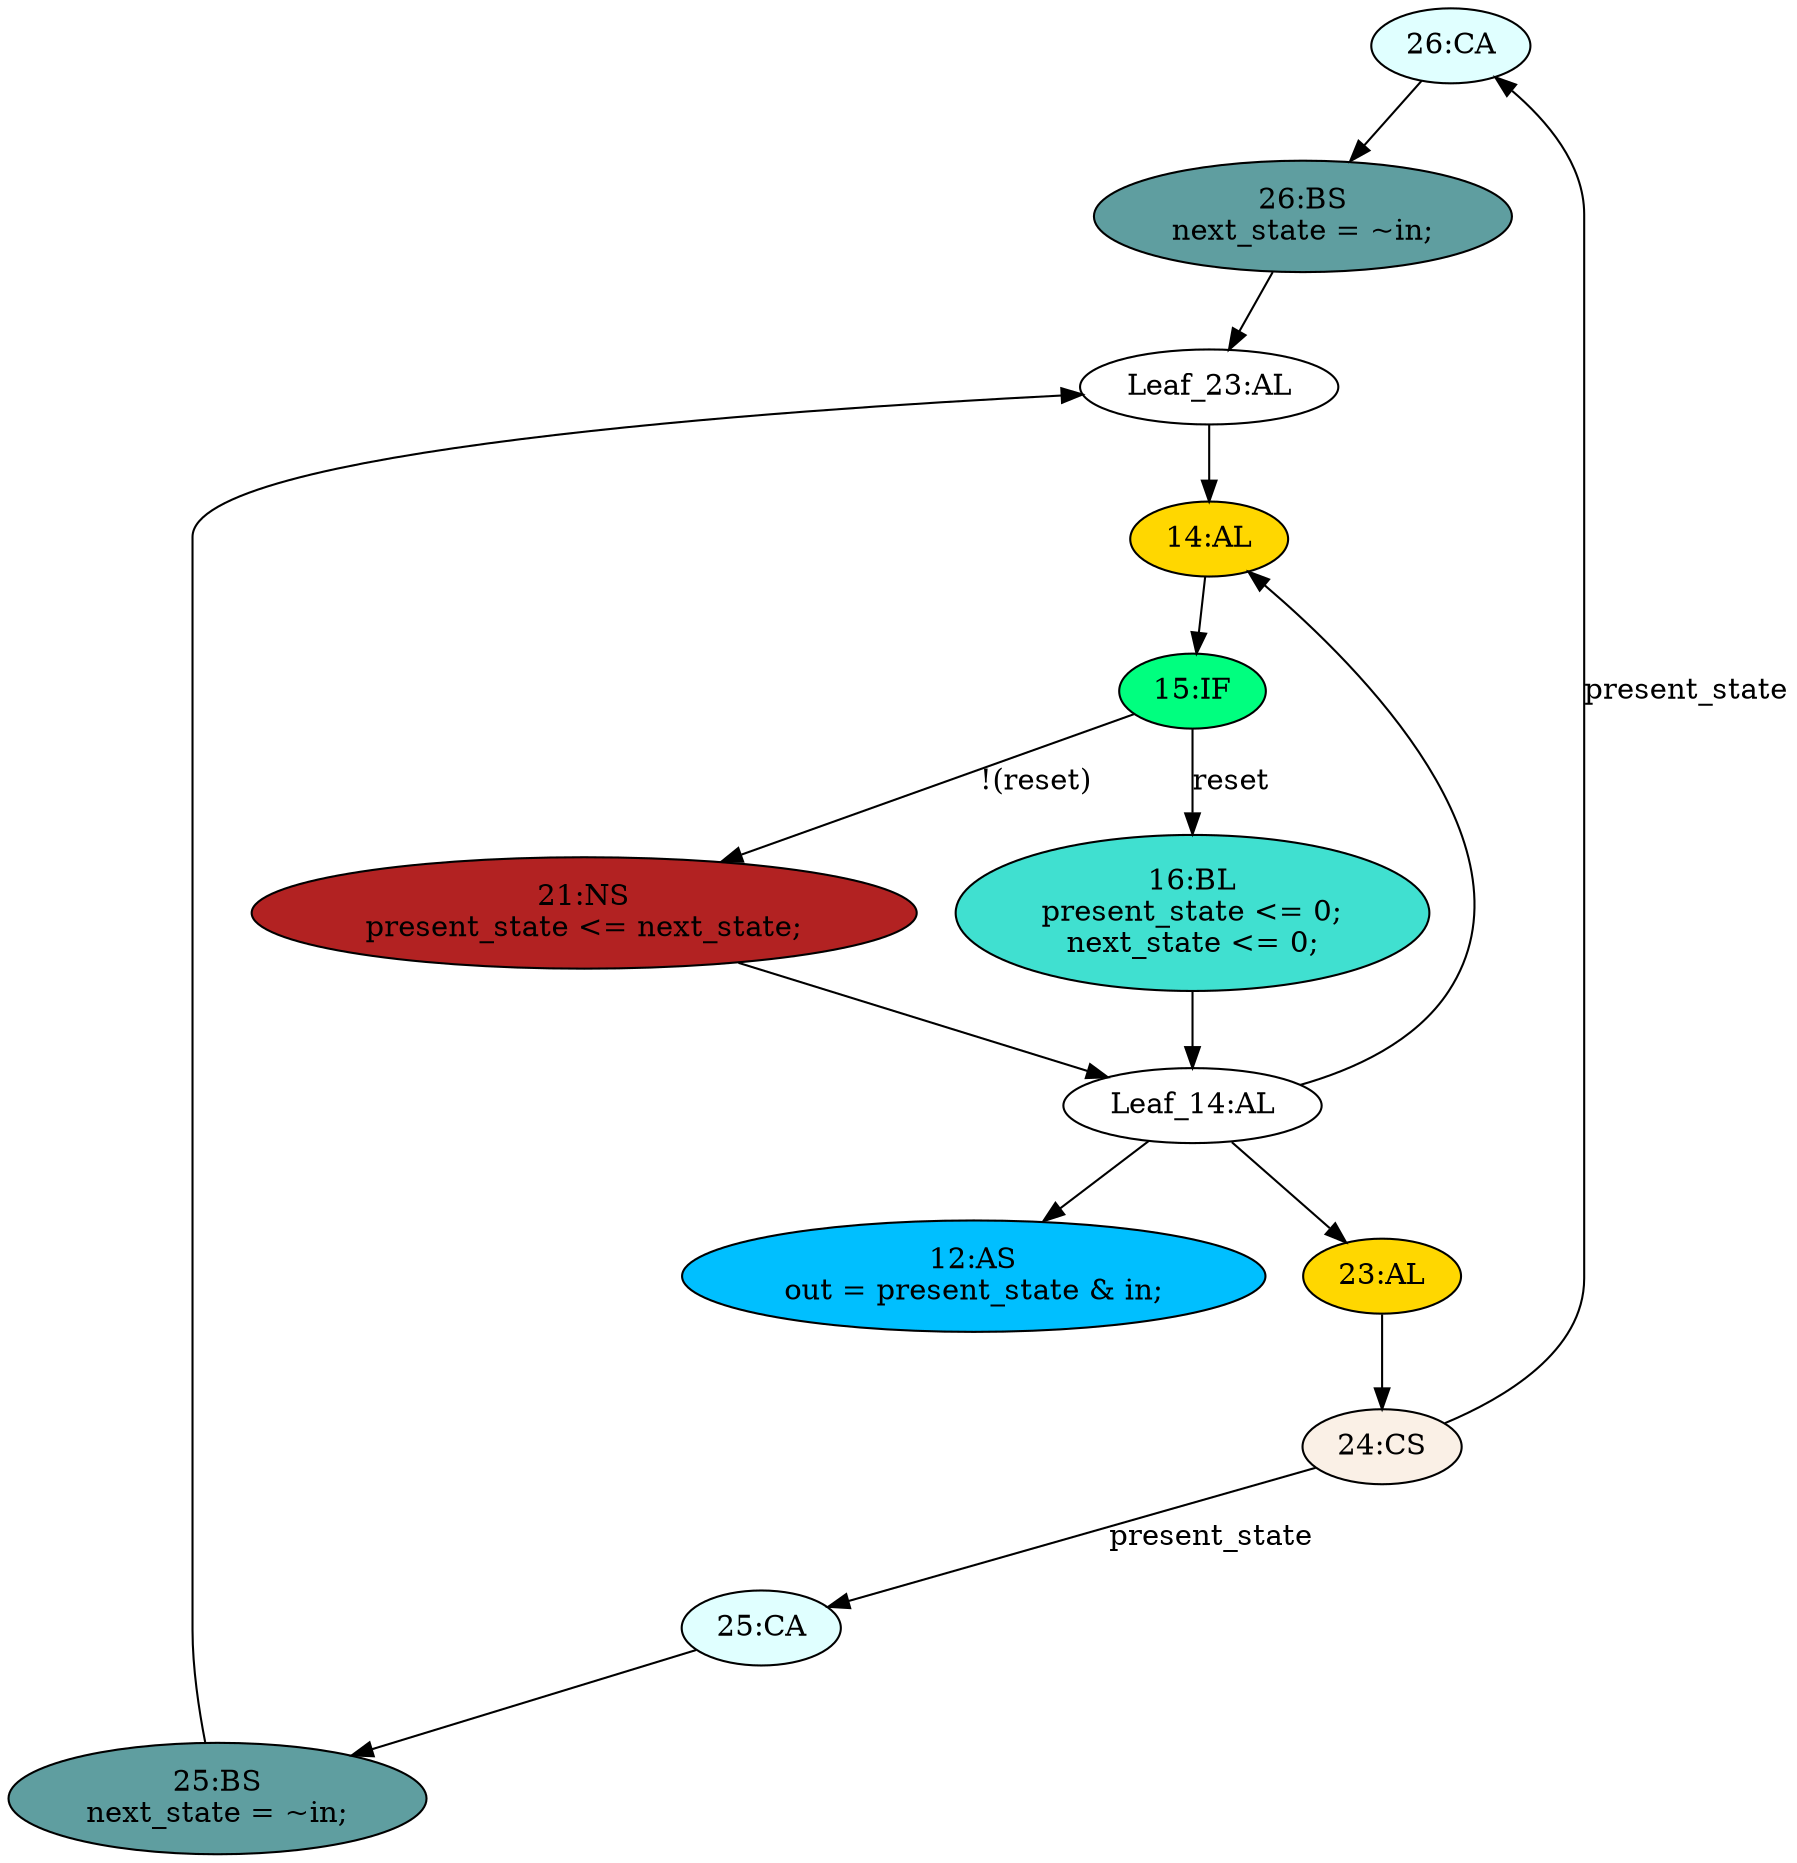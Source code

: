 strict digraph "compose( ,  )" {
	node [label="\N"];
	"26:CA"	[ast="<pyverilog.vparser.ast.Case object at 0x7f01bc9207d0>",
		fillcolor=lightcyan,
		label="26:CA",
		statements="[]",
		style=filled,
		typ=Case];
	"26:BS"	[ast="<pyverilog.vparser.ast.BlockingSubstitution object at 0x7f01bc920810>",
		fillcolor=cadetblue,
		label="26:BS
next_state = ~in;",
		statements="[<pyverilog.vparser.ast.BlockingSubstitution object at 0x7f01bc920810>]",
		style=filled,
		typ=BlockingSubstitution];
	"26:CA" -> "26:BS"	[cond="[]",
		lineno=None];
	"Leaf_23:AL"	[def_var="['next_state']",
		label="Leaf_23:AL"];
	"14:AL"	[ast="<pyverilog.vparser.ast.Always object at 0x7f01bc8a3890>",
		clk_sens=True,
		fillcolor=gold,
		label="14:AL",
		sens="['clk', 'reset']",
		statements="[]",
		style=filled,
		typ=Always,
		use_var="['reset', 'next_state']"];
	"Leaf_23:AL" -> "14:AL";
	"25:BS"	[ast="<pyverilog.vparser.ast.BlockingSubstitution object at 0x7f01be13f450>",
		fillcolor=cadetblue,
		label="25:BS
next_state = ~in;",
		statements="[<pyverilog.vparser.ast.BlockingSubstitution object at 0x7f01be13f450>]",
		style=filled,
		typ=BlockingSubstitution];
	"25:BS" -> "Leaf_23:AL"	[cond="[]",
		lineno=None];
	"12:AS"	[ast="<pyverilog.vparser.ast.Assign object at 0x7f01bc856bd0>",
		def_var="['out']",
		fillcolor=deepskyblue,
		label="12:AS
out = present_state & in;",
		statements="[]",
		style=filled,
		typ=Assign,
		use_var="['present_state', 'in']"];
	"25:CA"	[ast="<pyverilog.vparser.ast.Case object at 0x7f01bc8a6f50>",
		fillcolor=lightcyan,
		label="25:CA",
		statements="[]",
		style=filled,
		typ=Case];
	"25:CA" -> "25:BS"	[cond="[]",
		lineno=None];
	"15:IF"	[ast="<pyverilog.vparser.ast.IfStatement object at 0x7f01bc8bd6d0>",
		fillcolor=springgreen,
		label="15:IF",
		statements="[]",
		style=filled,
		typ=IfStatement];
	"14:AL" -> "15:IF"	[cond="[]",
		lineno=None];
	"16:BL"	[ast="<pyverilog.vparser.ast.Block object at 0x7f01bc84ebd0>",
		fillcolor=turquoise,
		label="16:BL
present_state <= 0;
next_state <= 0;",
		statements="[<pyverilog.vparser.ast.NonblockingSubstitution object at 0x7f01bc84e4d0>, <pyverilog.vparser.ast.NonblockingSubstitution object \
at 0x7f01bc8b1650>]",
		style=filled,
		typ=Block];
	"15:IF" -> "16:BL"	[cond="['reset']",
		label=reset,
		lineno=15];
	"21:NS"	[ast="<pyverilog.vparser.ast.NonblockingSubstitution object at 0x7f01bc8bdd10>",
		fillcolor=firebrick,
		label="21:NS
present_state <= next_state;",
		statements="[<pyverilog.vparser.ast.NonblockingSubstitution object at 0x7f01bc8bdd10>]",
		style=filled,
		typ=NonblockingSubstitution];
	"15:IF" -> "21:NS"	[cond="['reset']",
		label="!(reset)",
		lineno=15];
	"26:BS" -> "Leaf_23:AL"	[cond="[]",
		lineno=None];
	"24:CS"	[ast="<pyverilog.vparser.ast.CaseStatement object at 0x7f01c07c5d10>",
		fillcolor=linen,
		label="24:CS",
		statements="[]",
		style=filled,
		typ=CaseStatement];
	"24:CS" -> "26:CA"	[cond="['present_state']",
		label=present_state,
		lineno=24];
	"24:CS" -> "25:CA"	[cond="['present_state']",
		label=present_state,
		lineno=24];
	"23:AL"	[ast="<pyverilog.vparser.ast.Always object at 0x7f01bc8a6450>",
		clk_sens=False,
		fillcolor=gold,
		label="23:AL",
		sens="['present_state', 'in']",
		statements="[]",
		style=filled,
		typ=Always,
		use_var="['present_state', 'in']"];
	"23:AL" -> "24:CS"	[cond="[]",
		lineno=None];
	"Leaf_14:AL"	[def_var="['present_state', 'next_state']",
		label="Leaf_14:AL"];
	"Leaf_14:AL" -> "12:AS";
	"Leaf_14:AL" -> "14:AL";
	"Leaf_14:AL" -> "23:AL";
	"16:BL" -> "Leaf_14:AL"	[cond="[]",
		lineno=None];
	"21:NS" -> "Leaf_14:AL"	[cond="[]",
		lineno=None];
}
